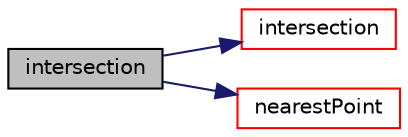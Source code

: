 digraph "intersection"
{
  bgcolor="transparent";
  edge [fontname="Helvetica",fontsize="10",labelfontname="Helvetica",labelfontsize="10"];
  node [fontname="Helvetica",fontsize="10",shape=record];
  rankdir="LR";
  Node1 [label="intersection",height=0.2,width=0.4,color="black", fillcolor="grey75", style="filled", fontcolor="black"];
  Node1 -> Node2 [color="midnightblue",fontsize="10",style="solid",fontname="Helvetica"];
  Node2 [label="intersection",height=0.2,width=0.4,color="red",URL="$a02756.html#a37b08d7ff8c7bf5d53696983c0eba44c",tooltip="Fast intersection with a ray. "];
  Node1 -> Node3 [color="midnightblue",fontsize="10",style="solid",fontname="Helvetica"];
  Node3 [label="nearestPoint",height=0.2,width=0.4,color="red",URL="$a02756.html#a9d58e87ff3d50799fd3aeee8f74aaf89",tooltip="Return nearest point to face. "];
}
